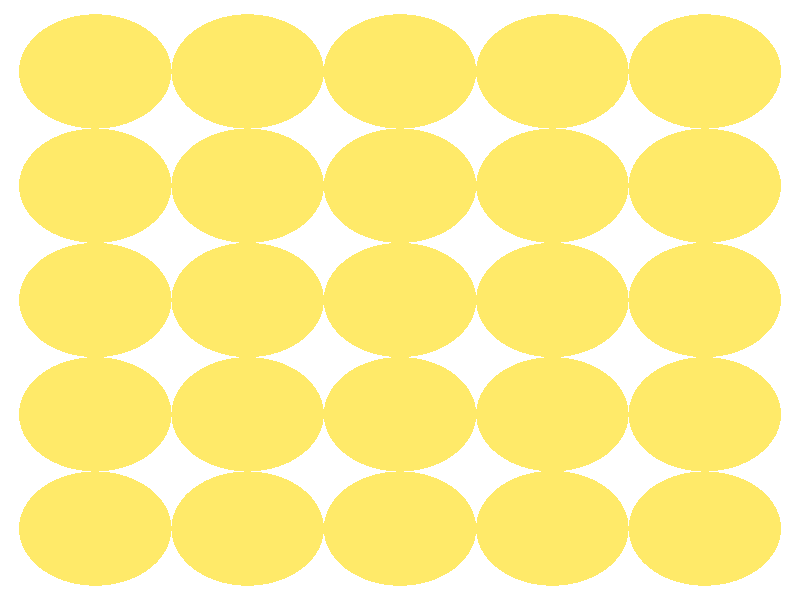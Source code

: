 #include "colors.inc"
#include "finish.inc"

global_settings {assumed_gamma 1 max_trace_level 6}
background {color White}
camera {orthographic
  right -10.71*x up 10.71*y
  direction 1.00*z
  location <0,0,50.00> look_at <0,0,0>}
light_source {<  2.00,   3.00,  40.00> color White
  area_light <0.70, 0, 0>, <0, 0.70, 0>, 3, 3
  adaptive 1 jitter}

#declare simple = finish {phong 0.7}
#declare pale = finish {ambient .5 diffuse .85 roughness .001 specular 0.200 }
#declare intermediate = finish {ambient 0.3 diffuse 0.6 specular 0.10 roughness 0.04 }
#declare vmd = finish {ambient .0 diffuse .65 phong 0.1 phong_size 40. specular 0.500 }
#declare jmol = finish {ambient .2 diffuse .6 specular 1 roughness .001 metallic}
#declare ase2 = finish {ambient 0.05 brilliance 3 diffuse 0.6 metallic specular 0.70 roughness 0.04 reflection 0.15}
#declare ase3 = finish {ambient .15 brilliance 2 diffuse .6 metallic specular 1. roughness .001 reflection .0}
#declare glass = finish {ambient .05 diffuse .3 specular 1. roughness .001}
#declare Rcell = 0.050;
#declare Rbond = 0.100;

#macro atom(LOC, R, COL, FIN)
  sphere{LOC, R texture{pigment{COL} finish{FIN}}}
#end
#macro constrain(LOC, R, COL, FIN)
union{torus{R, Rcell rotate 45*z texture{pigment{COL} finish{FIN}}}
      torus{R, Rcell rotate -45*z texture{pigment{COL} finish{FIN}}}
      translate LOC}
#end

atom(< -2.04,  -2.04,  -8.16>, 1.02, rgb <1.00, 0.82, 0.14>, ase3) // #0 
atom(< -2.04,  -4.08,  -6.12>, 1.02, rgb <1.00, 0.82, 0.14>, ase3) // #1 
atom(< -4.08,  -2.04,  -6.12>, 1.02, rgb <1.00, 0.82, 0.14>, ase3) // #2 
atom(< -4.08,  -4.08,  -4.08>, 1.02, rgb <1.00, 0.82, 0.14>, ase3) // #3 
atom(< -2.04,  -2.04,  -4.08>, 1.02, rgb <1.00, 0.82, 0.14>, ase3) // #4 
atom(< -2.04,  -4.08,  -2.04>, 1.02, rgb <1.00, 0.82, 0.14>, ase3) // #5 
atom(< -4.08,  -2.04,  -2.04>, 1.02, rgb <1.00, 0.82, 0.14>, ase3) // #6 
atom(< -2.04,  -2.04,  -0.01>, 1.02, rgb <1.00, 0.82, 0.14>, ase3) // #7 
atom(< -4.08,   0.00,  -8.16>, 1.02, rgb <1.00, 0.82, 0.14>, ase3) // #8 
atom(< -2.04,   2.04,  -8.16>, 1.02, rgb <1.00, 0.82, 0.14>, ase3) // #9 
atom(< -2.04,   0.00,  -6.12>, 1.02, rgb <1.00, 0.82, 0.14>, ase3) // #10 
atom(< -4.08,   2.04,  -6.12>, 1.02, rgb <1.00, 0.82, 0.14>, ase3) // #11 
atom(< -4.08,  -0.00,  -4.08>, 1.02, rgb <1.00, 0.82, 0.14>, ase3) // #12 
atom(< -2.04,   2.04,  -4.08>, 1.02, rgb <1.00, 0.82, 0.14>, ase3) // #13 
atom(< -2.04,   0.00,  -2.05>, 1.02, rgb <1.00, 0.82, 0.14>, ase3) // #14 
atom(< -4.08,   2.04,  -2.04>, 1.02, rgb <1.00, 0.82, 0.14>, ase3) // #15 
atom(< -4.08,  -0.00,  -0.00>, 1.02, rgb <1.00, 0.82, 0.14>, ase3) // #16 
atom(< -2.04,   2.04,  -0.00>, 1.02, rgb <1.00, 0.82, 0.14>, ase3) // #17 
atom(< -2.04,   4.08,  -6.12>, 1.02, rgb <1.00, 0.82, 0.14>, ase3) // #18 
atom(< -4.08,   4.08,  -4.08>, 1.02, rgb <1.00, 0.82, 0.14>, ase3) // #19 
atom(< -2.04,   4.08,  -2.04>, 1.02, rgb <1.00, 0.82, 0.14>, ase3) // #20 
atom(< -0.00,  -4.08,  -8.16>, 1.02, rgb <1.00, 0.82, 0.14>, ase3) // #21 
atom(<  2.04,  -2.04,  -8.16>, 1.02, rgb <1.00, 0.82, 0.14>, ase3) // #22 
atom(<  2.04,  -4.08,  -6.12>, 1.02, rgb <1.00, 0.82, 0.14>, ase3) // #23 
atom(< -0.00,  -2.04,  -6.13>, 1.02, rgb <1.00, 0.82, 0.14>, ase3) // #24 
atom(<  0.00,  -4.08,  -4.08>, 1.02, rgb <1.00, 0.82, 0.14>, ase3) // #25 
atom(<  2.04,  -2.04,  -4.08>, 1.02, rgb <1.00, 0.82, 0.14>, ase3) // #26 
atom(<  2.04,  -4.07,  -2.04>, 1.02, rgb <1.00, 0.82, 0.14>, ase3) // #27 
atom(< -0.00,  -2.04,  -2.04>, 1.02, rgb <1.00, 0.82, 0.14>, ase3) // #28 
atom(< -0.00,  -4.08,  -0.00>, 1.02, rgb <1.00, 0.82, 0.14>, ase3) // #29 
atom(<  2.04,  -2.04,  -0.00>, 1.02, rgb <1.00, 0.82, 0.14>, ase3) // #30 
atom(< -0.00,  -0.00,  -8.16>, 1.02, rgb <1.00, 0.82, 0.14>, ase3) // #31 
atom(<  2.04,   2.04,  -8.16>, 1.02, rgb <1.00, 0.82, 0.14>, ase3) // #32 
atom(<  2.04,  -0.00,  -6.12>, 1.02, rgb <1.00, 0.82, 0.14>, ase3) // #33 
atom(< -0.00,   2.04,  -6.12>, 1.02, rgb <1.00, 0.82, 0.14>, ase3) // #34 
atom(<  0.00,   0.00,  -4.08>, 1.02, rgb <1.00, 0.82, 0.14>, ase3) // #35 
atom(<  2.04,   2.04,  -4.09>, 1.02, rgb <1.00, 0.82, 0.14>, ase3) // #36 
atom(<  2.04,   0.00,  -2.04>, 1.02, rgb <1.00, 0.82, 0.14>, ase3) // #37 
atom(< -0.00,   2.04,  -2.04>, 1.02, rgb <1.00, 0.82, 0.14>, ase3) // #38 
atom(< -0.00,   0.00,  -0.00>, 1.02, rgb <1.00, 0.82, 0.14>, ase3) // #39 
atom(<  2.04,   2.04,   0.00>, 1.02, rgb <1.00, 0.82, 0.14>, ase3) // #40 
atom(< -0.00,   4.08,  -8.16>, 1.02, rgb <1.00, 0.82, 0.14>, ase3) // #41 
atom(<  2.04,   4.08,  -6.12>, 1.02, rgb <1.00, 0.82, 0.14>, ase3) // #42 
atom(< -0.00,   4.08,  -4.08>, 1.02, rgb <1.00, 0.82, 0.14>, ase3) // #43 
atom(<  2.04,   4.08,  -2.04>, 1.02, rgb <1.00, 0.82, 0.14>, ase3) // #44 
atom(<  0.00,   4.08,  -0.00>, 1.02, rgb <1.00, 0.82, 0.14>, ase3) // #45 
atom(<  4.08,  -2.04,  -6.12>, 1.02, rgb <1.00, 0.82, 0.14>, ase3) // #46 
atom(<  4.08,  -4.08,  -4.08>, 1.02, rgb <1.00, 0.82, 0.14>, ase3) // #47 
atom(<  4.08,  -2.04,  -2.04>, 1.02, rgb <1.00, 0.82, 0.14>, ase3) // #48 
atom(<  4.08,   0.00,  -8.16>, 1.02, rgb <1.00, 0.82, 0.14>, ase3) // #49 
atom(<  4.08,   2.04,  -6.12>, 1.02, rgb <1.00, 0.82, 0.14>, ase3) // #50 
atom(<  4.08,   0.00,  -4.08>, 1.02, rgb <1.00, 0.82, 0.14>, ase3) // #51 
atom(<  4.08,   2.04,  -2.04>, 1.02, rgb <1.00, 0.82, 0.14>, ase3) // #52 
atom(<  4.08,  -0.00,  -0.00>, 1.02, rgb <1.00, 0.82, 0.14>, ase3) // #53 
atom(<  4.08,   4.08,  -4.08>, 1.02, rgb <1.00, 0.82, 0.14>, ase3) // #54 
